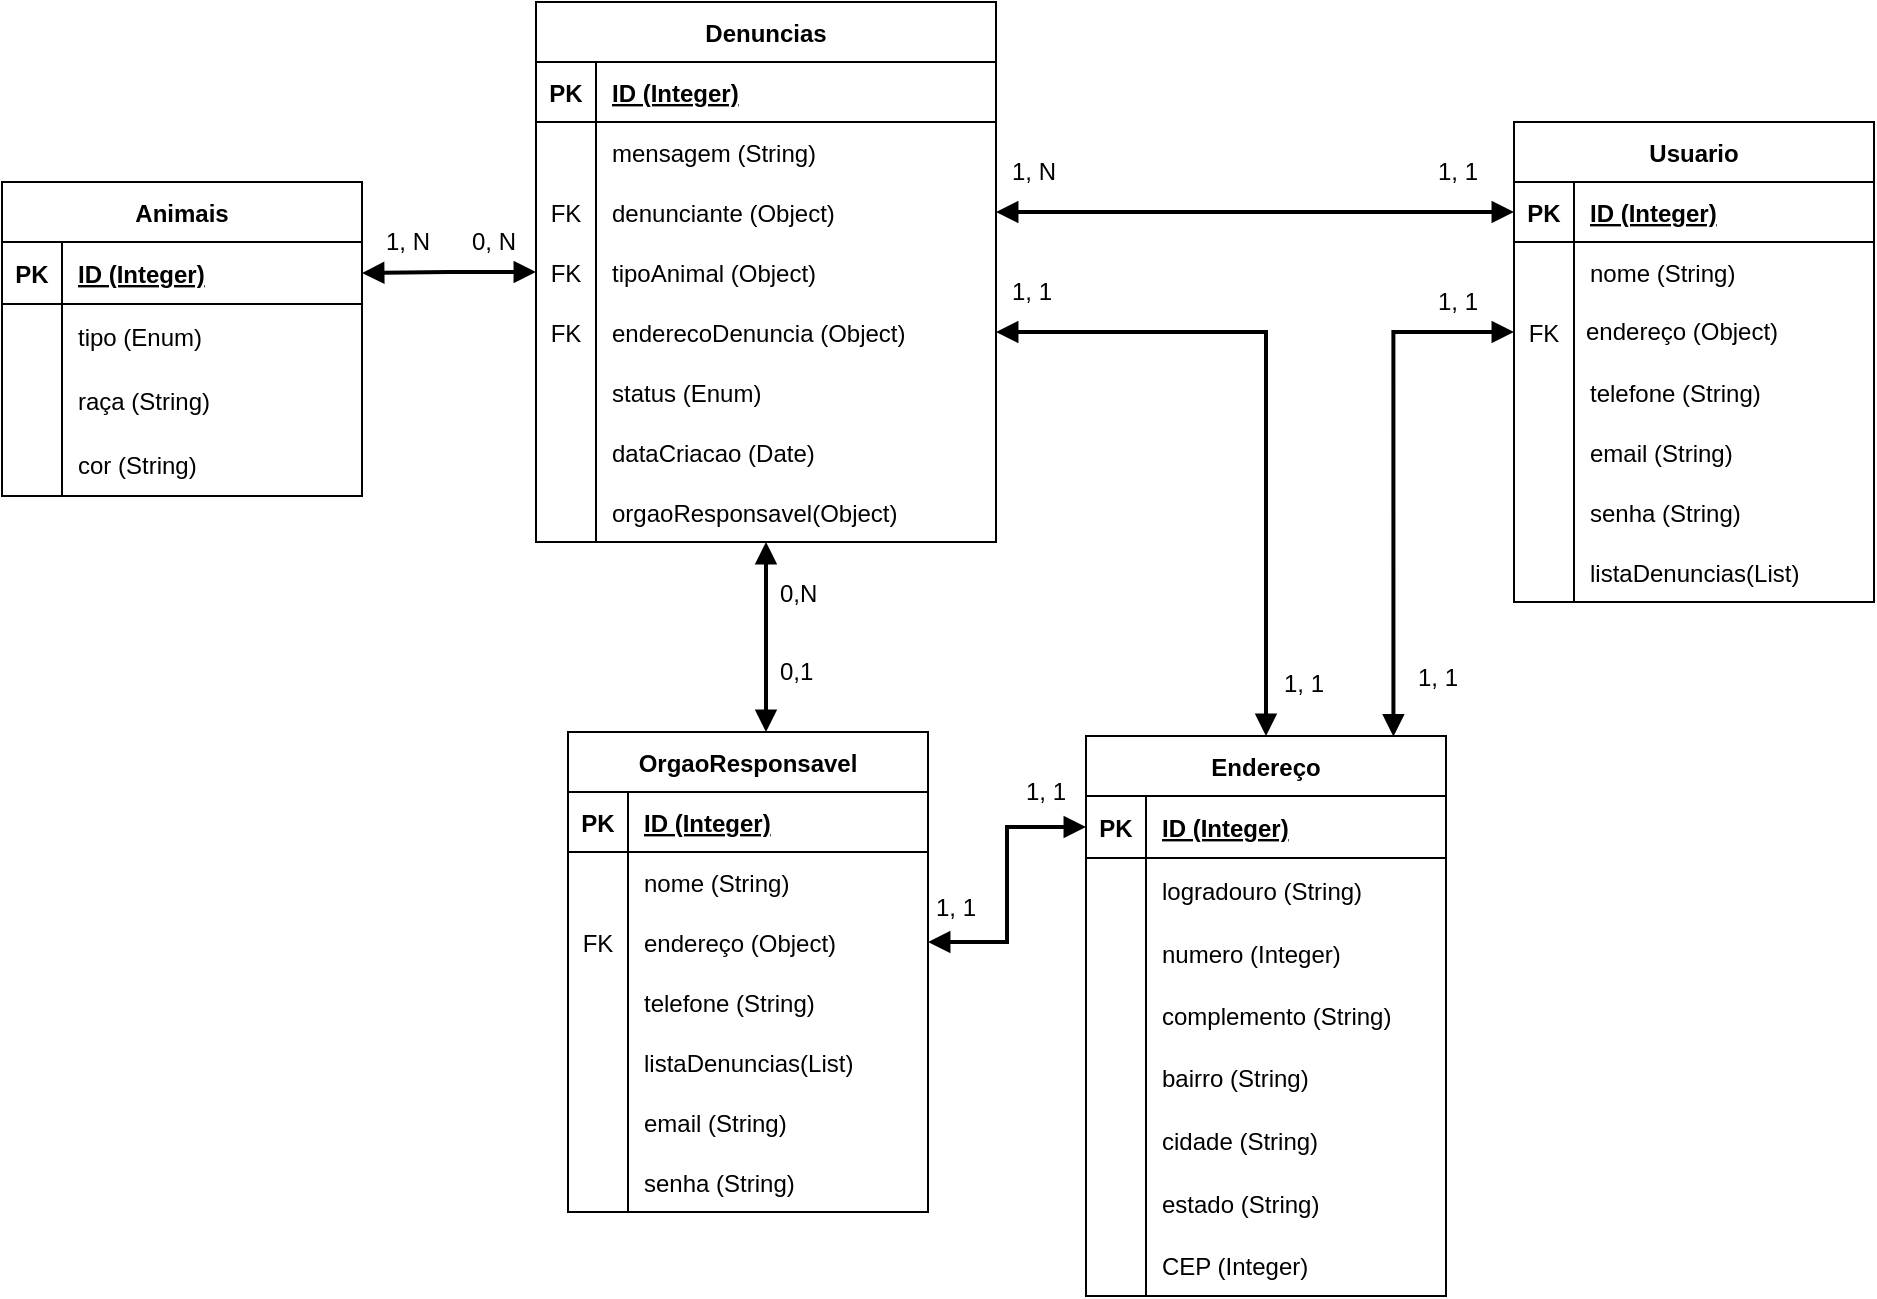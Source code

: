 <mxfile version="16.2.0" type="github">
  <diagram id="TsXn9Hv0aFUgr4kS93P1" name="Page-1">
    <mxGraphModel dx="3031" dy="1134" grid="1" gridSize="10" guides="1" tooltips="1" connect="1" arrows="1" fold="1" page="1" pageScale="1" pageWidth="827" pageHeight="1169" math="0" shadow="0">
      <root>
        <mxCell id="0" />
        <mxCell id="1" parent="0" />
        <mxCell id="n1d80nuVyzLCu9cwNEAN-1" value="Denuncias" style="shape=table;startSize=30;container=1;collapsible=1;childLayout=tableLayout;fixedRows=1;rowLines=0;fontStyle=1;align=center;resizeLast=1;" parent="1" vertex="1">
          <mxGeometry x="151" y="100" width="230" height="270" as="geometry" />
        </mxCell>
        <mxCell id="n1d80nuVyzLCu9cwNEAN-2" value="" style="shape=partialRectangle;collapsible=0;dropTarget=0;pointerEvents=0;fillColor=none;top=0;left=0;bottom=1;right=0;points=[[0,0.5],[1,0.5]];portConstraint=eastwest;" parent="n1d80nuVyzLCu9cwNEAN-1" vertex="1">
          <mxGeometry y="30" width="230" height="30" as="geometry" />
        </mxCell>
        <mxCell id="n1d80nuVyzLCu9cwNEAN-3" value="PK" style="shape=partialRectangle;connectable=0;fillColor=none;top=0;left=0;bottom=0;right=0;fontStyle=1;overflow=hidden;" parent="n1d80nuVyzLCu9cwNEAN-2" vertex="1">
          <mxGeometry width="30" height="30" as="geometry">
            <mxRectangle width="30" height="30" as="alternateBounds" />
          </mxGeometry>
        </mxCell>
        <mxCell id="n1d80nuVyzLCu9cwNEAN-4" value="ID (Integer)" style="shape=partialRectangle;connectable=0;fillColor=none;top=0;left=0;bottom=0;right=0;align=left;spacingLeft=6;fontStyle=5;overflow=hidden;" parent="n1d80nuVyzLCu9cwNEAN-2" vertex="1">
          <mxGeometry x="30" width="200" height="30" as="geometry">
            <mxRectangle width="200" height="30" as="alternateBounds" />
          </mxGeometry>
        </mxCell>
        <mxCell id="n1d80nuVyzLCu9cwNEAN-5" value="" style="shape=partialRectangle;collapsible=0;dropTarget=0;pointerEvents=0;fillColor=none;top=0;left=0;bottom=0;right=0;points=[[0,0.5],[1,0.5]];portConstraint=eastwest;" parent="n1d80nuVyzLCu9cwNEAN-1" vertex="1">
          <mxGeometry y="60" width="230" height="30" as="geometry" />
        </mxCell>
        <mxCell id="n1d80nuVyzLCu9cwNEAN-6" value="" style="shape=partialRectangle;connectable=0;fillColor=none;top=0;left=0;bottom=0;right=0;editable=1;overflow=hidden;" parent="n1d80nuVyzLCu9cwNEAN-5" vertex="1">
          <mxGeometry width="30" height="30" as="geometry">
            <mxRectangle width="30" height="30" as="alternateBounds" />
          </mxGeometry>
        </mxCell>
        <mxCell id="n1d80nuVyzLCu9cwNEAN-7" value="mensagem (String)" style="shape=partialRectangle;connectable=0;fillColor=none;top=0;left=0;bottom=0;right=0;align=left;spacingLeft=6;overflow=hidden;" parent="n1d80nuVyzLCu9cwNEAN-5" vertex="1">
          <mxGeometry x="30" width="200" height="30" as="geometry">
            <mxRectangle width="200" height="30" as="alternateBounds" />
          </mxGeometry>
        </mxCell>
        <mxCell id="n1d80nuVyzLCu9cwNEAN-8" value="" style="shape=partialRectangle;collapsible=0;dropTarget=0;pointerEvents=0;fillColor=none;top=0;left=0;bottom=0;right=0;points=[[0,0.5],[1,0.5]];portConstraint=eastwest;" parent="n1d80nuVyzLCu9cwNEAN-1" vertex="1">
          <mxGeometry y="90" width="230" height="30" as="geometry" />
        </mxCell>
        <mxCell id="n1d80nuVyzLCu9cwNEAN-9" value="FK" style="shape=partialRectangle;connectable=0;fillColor=none;top=0;left=0;bottom=0;right=0;editable=1;overflow=hidden;" parent="n1d80nuVyzLCu9cwNEAN-8" vertex="1">
          <mxGeometry width="30" height="30" as="geometry">
            <mxRectangle width="30" height="30" as="alternateBounds" />
          </mxGeometry>
        </mxCell>
        <mxCell id="n1d80nuVyzLCu9cwNEAN-10" value="denunciante (Object)" style="shape=partialRectangle;connectable=0;fillColor=none;top=0;left=0;bottom=0;right=0;align=left;spacingLeft=6;overflow=hidden;" parent="n1d80nuVyzLCu9cwNEAN-8" vertex="1">
          <mxGeometry x="30" width="200" height="30" as="geometry">
            <mxRectangle width="200" height="30" as="alternateBounds" />
          </mxGeometry>
        </mxCell>
        <mxCell id="n1d80nuVyzLCu9cwNEAN-11" value="" style="shape=partialRectangle;collapsible=0;dropTarget=0;pointerEvents=0;fillColor=none;top=0;left=0;bottom=0;right=0;points=[[0,0.5],[1,0.5]];portConstraint=eastwest;" parent="n1d80nuVyzLCu9cwNEAN-1" vertex="1">
          <mxGeometry y="120" width="230" height="30" as="geometry" />
        </mxCell>
        <mxCell id="n1d80nuVyzLCu9cwNEAN-12" value="FK" style="shape=partialRectangle;connectable=0;fillColor=none;top=0;left=0;bottom=0;right=0;editable=1;overflow=hidden;" parent="n1d80nuVyzLCu9cwNEAN-11" vertex="1">
          <mxGeometry width="30" height="30" as="geometry">
            <mxRectangle width="30" height="30" as="alternateBounds" />
          </mxGeometry>
        </mxCell>
        <mxCell id="n1d80nuVyzLCu9cwNEAN-13" value="tipoAnimal (Object)" style="shape=partialRectangle;connectable=0;fillColor=none;top=0;left=0;bottom=0;right=0;align=left;spacingLeft=6;overflow=hidden;" parent="n1d80nuVyzLCu9cwNEAN-11" vertex="1">
          <mxGeometry x="30" width="200" height="30" as="geometry">
            <mxRectangle width="200" height="30" as="alternateBounds" />
          </mxGeometry>
        </mxCell>
        <mxCell id="n1d80nuVyzLCu9cwNEAN-14" style="shape=partialRectangle;collapsible=0;dropTarget=0;pointerEvents=0;fillColor=none;top=0;left=0;bottom=0;right=0;points=[[0,0.5],[1,0.5]];portConstraint=eastwest;" parent="n1d80nuVyzLCu9cwNEAN-1" vertex="1">
          <mxGeometry y="150" width="230" height="30" as="geometry" />
        </mxCell>
        <mxCell id="n1d80nuVyzLCu9cwNEAN-15" value="FK" style="shape=partialRectangle;connectable=0;fillColor=none;top=0;left=0;bottom=0;right=0;editable=1;overflow=hidden;" parent="n1d80nuVyzLCu9cwNEAN-14" vertex="1">
          <mxGeometry width="30" height="30" as="geometry">
            <mxRectangle width="30" height="30" as="alternateBounds" />
          </mxGeometry>
        </mxCell>
        <mxCell id="n1d80nuVyzLCu9cwNEAN-16" value="enderecoDenuncia (Object)" style="shape=partialRectangle;connectable=0;fillColor=none;top=0;left=0;bottom=0;right=0;align=left;spacingLeft=6;overflow=hidden;" parent="n1d80nuVyzLCu9cwNEAN-14" vertex="1">
          <mxGeometry x="30" width="200" height="30" as="geometry">
            <mxRectangle width="200" height="30" as="alternateBounds" />
          </mxGeometry>
        </mxCell>
        <mxCell id="n1d80nuVyzLCu9cwNEAN-17" style="shape=partialRectangle;collapsible=0;dropTarget=0;pointerEvents=0;fillColor=none;top=0;left=0;bottom=0;right=0;points=[[0,0.5],[1,0.5]];portConstraint=eastwest;" parent="n1d80nuVyzLCu9cwNEAN-1" vertex="1">
          <mxGeometry y="180" width="230" height="30" as="geometry" />
        </mxCell>
        <mxCell id="n1d80nuVyzLCu9cwNEAN-18" value="" style="shape=partialRectangle;connectable=0;fillColor=none;top=0;left=0;bottom=0;right=0;editable=1;overflow=hidden;" parent="n1d80nuVyzLCu9cwNEAN-17" vertex="1">
          <mxGeometry width="30" height="30" as="geometry">
            <mxRectangle width="30" height="30" as="alternateBounds" />
          </mxGeometry>
        </mxCell>
        <mxCell id="n1d80nuVyzLCu9cwNEAN-19" value="status (Enum)" style="shape=partialRectangle;connectable=0;fillColor=none;top=0;left=0;bottom=0;right=0;align=left;spacingLeft=6;overflow=hidden;" parent="n1d80nuVyzLCu9cwNEAN-17" vertex="1">
          <mxGeometry x="30" width="200" height="30" as="geometry">
            <mxRectangle width="200" height="30" as="alternateBounds" />
          </mxGeometry>
        </mxCell>
        <mxCell id="n1d80nuVyzLCu9cwNEAN-20" style="shape=partialRectangle;collapsible=0;dropTarget=0;pointerEvents=0;fillColor=none;top=0;left=0;bottom=0;right=0;points=[[0,0.5],[1,0.5]];portConstraint=eastwest;" parent="n1d80nuVyzLCu9cwNEAN-1" vertex="1">
          <mxGeometry y="210" width="230" height="30" as="geometry" />
        </mxCell>
        <mxCell id="n1d80nuVyzLCu9cwNEAN-21" style="shape=partialRectangle;connectable=0;fillColor=none;top=0;left=0;bottom=0;right=0;editable=1;overflow=hidden;" parent="n1d80nuVyzLCu9cwNEAN-20" vertex="1">
          <mxGeometry width="30" height="30" as="geometry">
            <mxRectangle width="30" height="30" as="alternateBounds" />
          </mxGeometry>
        </mxCell>
        <mxCell id="n1d80nuVyzLCu9cwNEAN-22" value="dataCriacao (Date)" style="shape=partialRectangle;connectable=0;fillColor=none;top=0;left=0;bottom=0;right=0;align=left;spacingLeft=6;overflow=hidden;" parent="n1d80nuVyzLCu9cwNEAN-20" vertex="1">
          <mxGeometry x="30" width="200" height="30" as="geometry">
            <mxRectangle width="200" height="30" as="alternateBounds" />
          </mxGeometry>
        </mxCell>
        <mxCell id="sO3r0CUSLP3ZvvzQOmOB-7" style="shape=partialRectangle;collapsible=0;dropTarget=0;pointerEvents=0;fillColor=none;top=0;left=0;bottom=0;right=0;points=[[0,0.5],[1,0.5]];portConstraint=eastwest;" vertex="1" parent="n1d80nuVyzLCu9cwNEAN-1">
          <mxGeometry y="240" width="230" height="30" as="geometry" />
        </mxCell>
        <mxCell id="sO3r0CUSLP3ZvvzQOmOB-8" style="shape=partialRectangle;connectable=0;fillColor=none;top=0;left=0;bottom=0;right=0;editable=1;overflow=hidden;" vertex="1" parent="sO3r0CUSLP3ZvvzQOmOB-7">
          <mxGeometry width="30" height="30" as="geometry">
            <mxRectangle width="30" height="30" as="alternateBounds" />
          </mxGeometry>
        </mxCell>
        <mxCell id="sO3r0CUSLP3ZvvzQOmOB-9" value="orgaoResponsavel(Object)" style="shape=partialRectangle;connectable=0;fillColor=none;top=0;left=0;bottom=0;right=0;align=left;spacingLeft=6;overflow=hidden;" vertex="1" parent="sO3r0CUSLP3ZvvzQOmOB-7">
          <mxGeometry x="30" width="200" height="30" as="geometry">
            <mxRectangle width="200" height="30" as="alternateBounds" />
          </mxGeometry>
        </mxCell>
        <mxCell id="n1d80nuVyzLCu9cwNEAN-23" value="Usuario" style="shape=table;startSize=30;container=1;collapsible=1;childLayout=tableLayout;fixedRows=1;rowLines=0;fontStyle=1;align=center;resizeLast=1;fillColor=none;right=1;resizeLastRow=1;" parent="1" vertex="1">
          <mxGeometry x="640" y="160" width="180" height="240" as="geometry" />
        </mxCell>
        <mxCell id="n1d80nuVyzLCu9cwNEAN-24" value="" style="shape=partialRectangle;collapsible=0;dropTarget=0;pointerEvents=0;fillColor=none;top=0;left=0;bottom=1;right=0;points=[[0,0.5],[1,0.5]];portConstraint=eastwest;" parent="n1d80nuVyzLCu9cwNEAN-23" vertex="1">
          <mxGeometry y="30" width="180" height="30" as="geometry" />
        </mxCell>
        <mxCell id="n1d80nuVyzLCu9cwNEAN-25" value="PK" style="shape=partialRectangle;connectable=0;fillColor=none;top=0;left=0;bottom=0;right=0;fontStyle=1;overflow=hidden;" parent="n1d80nuVyzLCu9cwNEAN-24" vertex="1">
          <mxGeometry width="30" height="30" as="geometry">
            <mxRectangle width="30" height="30" as="alternateBounds" />
          </mxGeometry>
        </mxCell>
        <mxCell id="n1d80nuVyzLCu9cwNEAN-26" value="ID (Integer)" style="shape=partialRectangle;connectable=0;fillColor=none;top=0;left=0;bottom=0;right=0;align=left;spacingLeft=6;fontStyle=5;overflow=hidden;" parent="n1d80nuVyzLCu9cwNEAN-24" vertex="1">
          <mxGeometry x="30" width="150" height="30" as="geometry">
            <mxRectangle width="150" height="30" as="alternateBounds" />
          </mxGeometry>
        </mxCell>
        <mxCell id="n1d80nuVyzLCu9cwNEAN-27" value="" style="shape=partialRectangle;collapsible=0;dropTarget=0;pointerEvents=0;fillColor=none;top=0;left=0;bottom=0;right=0;points=[[0,0.5],[1,0.5]];portConstraint=eastwest;" parent="n1d80nuVyzLCu9cwNEAN-23" vertex="1">
          <mxGeometry y="60" width="180" height="30" as="geometry" />
        </mxCell>
        <mxCell id="n1d80nuVyzLCu9cwNEAN-28" value="" style="shape=partialRectangle;connectable=0;fillColor=none;top=0;left=0;bottom=0;right=0;editable=1;overflow=hidden;" parent="n1d80nuVyzLCu9cwNEAN-27" vertex="1">
          <mxGeometry width="30" height="30" as="geometry">
            <mxRectangle width="30" height="30" as="alternateBounds" />
          </mxGeometry>
        </mxCell>
        <mxCell id="n1d80nuVyzLCu9cwNEAN-29" value="nome (String)" style="shape=partialRectangle;connectable=0;fillColor=none;top=0;left=0;bottom=0;right=0;align=left;spacingLeft=6;overflow=hidden;" parent="n1d80nuVyzLCu9cwNEAN-27" vertex="1">
          <mxGeometry x="30" width="150" height="30" as="geometry">
            <mxRectangle width="150" height="30" as="alternateBounds" />
          </mxGeometry>
        </mxCell>
        <mxCell id="n1d80nuVyzLCu9cwNEAN-30" value="" style="shape=partialRectangle;collapsible=0;dropTarget=0;pointerEvents=0;fillColor=none;top=0;left=0;bottom=0;right=0;points=[[0,0.5],[1,0.5]];portConstraint=eastwest;" parent="n1d80nuVyzLCu9cwNEAN-23" vertex="1">
          <mxGeometry y="90" width="180" height="30" as="geometry" />
        </mxCell>
        <mxCell id="n1d80nuVyzLCu9cwNEAN-31" value="FK" style="shape=partialRectangle;connectable=0;fillColor=none;top=0;left=0;bottom=0;right=0;editable=1;overflow=hidden;" parent="n1d80nuVyzLCu9cwNEAN-30" vertex="1">
          <mxGeometry width="30" height="30" as="geometry">
            <mxRectangle width="30" height="30" as="alternateBounds" />
          </mxGeometry>
        </mxCell>
        <mxCell id="n1d80nuVyzLCu9cwNEAN-32" value="endereço (Object)" style="shape=partialRectangle;connectable=0;fillColor=none;top=0;left=0;bottom=0;right=0;align=left;spacingLeft=6;overflow=hidden;autosize=0;resizeWidth=1;resizeHeight=1;spacing=0;whiteSpace=wrap;sketch=0;shadow=0;" parent="n1d80nuVyzLCu9cwNEAN-30" vertex="1">
          <mxGeometry x="30" width="150" height="30" as="geometry">
            <mxRectangle width="150" height="30" as="alternateBounds" />
          </mxGeometry>
        </mxCell>
        <mxCell id="n1d80nuVyzLCu9cwNEAN-33" value="" style="shape=partialRectangle;collapsible=0;dropTarget=0;pointerEvents=0;fillColor=none;top=0;left=0;bottom=0;right=0;points=[[0,0.5],[1,0.5]];portConstraint=eastwest;" parent="n1d80nuVyzLCu9cwNEAN-23" vertex="1">
          <mxGeometry y="120" width="180" height="30" as="geometry" />
        </mxCell>
        <mxCell id="n1d80nuVyzLCu9cwNEAN-34" value="" style="shape=partialRectangle;connectable=0;fillColor=none;top=0;left=0;bottom=0;right=0;editable=1;overflow=hidden;" parent="n1d80nuVyzLCu9cwNEAN-33" vertex="1">
          <mxGeometry width="30" height="30" as="geometry">
            <mxRectangle width="30" height="30" as="alternateBounds" />
          </mxGeometry>
        </mxCell>
        <mxCell id="n1d80nuVyzLCu9cwNEAN-35" value="telefone (String)" style="shape=partialRectangle;connectable=0;fillColor=none;top=0;left=0;bottom=0;right=0;align=left;spacingLeft=6;overflow=hidden;" parent="n1d80nuVyzLCu9cwNEAN-33" vertex="1">
          <mxGeometry x="30" width="150" height="30" as="geometry">
            <mxRectangle width="150" height="30" as="alternateBounds" />
          </mxGeometry>
        </mxCell>
        <mxCell id="n1d80nuVyzLCu9cwNEAN-36" style="shape=partialRectangle;collapsible=0;dropTarget=0;pointerEvents=0;fillColor=none;top=0;left=0;bottom=0;right=0;points=[[0,0.5],[1,0.5]];portConstraint=eastwest;" parent="n1d80nuVyzLCu9cwNEAN-23" vertex="1">
          <mxGeometry y="150" width="180" height="30" as="geometry" />
        </mxCell>
        <mxCell id="n1d80nuVyzLCu9cwNEAN-37" style="shape=partialRectangle;connectable=0;fillColor=none;top=0;left=0;bottom=0;right=0;editable=1;overflow=hidden;" parent="n1d80nuVyzLCu9cwNEAN-36" vertex="1">
          <mxGeometry width="30" height="30" as="geometry">
            <mxRectangle width="30" height="30" as="alternateBounds" />
          </mxGeometry>
        </mxCell>
        <mxCell id="n1d80nuVyzLCu9cwNEAN-38" value="email (String)" style="shape=partialRectangle;connectable=0;fillColor=none;top=0;left=0;bottom=0;right=0;align=left;spacingLeft=6;overflow=hidden;" parent="n1d80nuVyzLCu9cwNEAN-36" vertex="1">
          <mxGeometry x="30" width="150" height="30" as="geometry">
            <mxRectangle width="150" height="30" as="alternateBounds" />
          </mxGeometry>
        </mxCell>
        <mxCell id="n1d80nuVyzLCu9cwNEAN-39" style="shape=partialRectangle;collapsible=0;dropTarget=0;pointerEvents=0;fillColor=none;top=0;left=0;bottom=0;right=0;points=[[0,0.5],[1,0.5]];portConstraint=eastwest;" parent="n1d80nuVyzLCu9cwNEAN-23" vertex="1">
          <mxGeometry y="180" width="180" height="30" as="geometry" />
        </mxCell>
        <mxCell id="n1d80nuVyzLCu9cwNEAN-40" style="shape=partialRectangle;connectable=0;fillColor=none;top=0;left=0;bottom=0;right=0;editable=1;overflow=hidden;" parent="n1d80nuVyzLCu9cwNEAN-39" vertex="1">
          <mxGeometry width="30" height="30" as="geometry">
            <mxRectangle width="30" height="30" as="alternateBounds" />
          </mxGeometry>
        </mxCell>
        <mxCell id="n1d80nuVyzLCu9cwNEAN-41" value="senha (String)" style="shape=partialRectangle;connectable=0;fillColor=none;top=0;left=0;bottom=0;right=0;align=left;spacingLeft=6;overflow=hidden;" parent="n1d80nuVyzLCu9cwNEAN-39" vertex="1">
          <mxGeometry x="30" width="150" height="30" as="geometry">
            <mxRectangle width="150" height="30" as="alternateBounds" />
          </mxGeometry>
        </mxCell>
        <mxCell id="n1d80nuVyzLCu9cwNEAN-42" style="shape=partialRectangle;collapsible=0;dropTarget=0;pointerEvents=0;fillColor=none;top=0;left=0;bottom=0;right=0;points=[[0,0.5],[1,0.5]];portConstraint=eastwest;" parent="n1d80nuVyzLCu9cwNEAN-23" vertex="1">
          <mxGeometry y="210" width="180" height="30" as="geometry" />
        </mxCell>
        <mxCell id="n1d80nuVyzLCu9cwNEAN-43" style="shape=partialRectangle;connectable=0;fillColor=none;top=0;left=0;bottom=0;right=0;editable=1;overflow=hidden;" parent="n1d80nuVyzLCu9cwNEAN-42" vertex="1">
          <mxGeometry width="30" height="30" as="geometry">
            <mxRectangle width="30" height="30" as="alternateBounds" />
          </mxGeometry>
        </mxCell>
        <mxCell id="n1d80nuVyzLCu9cwNEAN-44" value="listaDenuncias(List)" style="shape=partialRectangle;connectable=0;fillColor=none;top=0;left=0;bottom=0;right=0;align=left;spacingLeft=6;overflow=hidden;" parent="n1d80nuVyzLCu9cwNEAN-42" vertex="1">
          <mxGeometry x="30" width="150" height="30" as="geometry">
            <mxRectangle width="150" height="30" as="alternateBounds" />
          </mxGeometry>
        </mxCell>
        <mxCell id="n1d80nuVyzLCu9cwNEAN-45" style="edgeStyle=orthogonalEdgeStyle;rounded=0;orthogonalLoop=1;jettySize=auto;html=1;entryX=0;entryY=0.5;entryDx=0;entryDy=0;startArrow=block;startFill=1;endArrow=block;endFill=1;strokeWidth=2;" parent="1" source="n1d80nuVyzLCu9cwNEAN-8" target="n1d80nuVyzLCu9cwNEAN-24" edge="1">
          <mxGeometry relative="1" as="geometry" />
        </mxCell>
        <mxCell id="n1d80nuVyzLCu9cwNEAN-46" style="edgeStyle=orthogonalEdgeStyle;rounded=0;orthogonalLoop=1;jettySize=auto;html=1;entryX=0.5;entryY=1;entryDx=0;entryDy=0;endArrow=block;endFill=1;startArrow=block;startFill=1;targetPerimeterSpacing=0;sourcePerimeterSpacing=0;jumpSize=6;noEdgeStyle=1;orthogonal=1;strokeWidth=2;" parent="1" source="n1d80nuVyzLCu9cwNEAN-47" target="n1d80nuVyzLCu9cwNEAN-1" edge="1">
          <mxGeometry relative="1" as="geometry" />
        </mxCell>
        <mxCell id="n1d80nuVyzLCu9cwNEAN-47" value="OrgaoResponsavel" style="shape=table;startSize=30;container=1;collapsible=1;childLayout=tableLayout;fixedRows=1;rowLines=0;fontStyle=1;align=center;resizeLast=1;" parent="1" vertex="1">
          <mxGeometry x="167" y="465" width="180" height="240" as="geometry" />
        </mxCell>
        <mxCell id="n1d80nuVyzLCu9cwNEAN-48" value="" style="shape=partialRectangle;collapsible=0;dropTarget=0;pointerEvents=0;fillColor=none;top=0;left=0;bottom=1;right=0;points=[[0,0.5],[1,0.5]];portConstraint=eastwest;" parent="n1d80nuVyzLCu9cwNEAN-47" vertex="1">
          <mxGeometry y="30" width="180" height="30" as="geometry" />
        </mxCell>
        <mxCell id="n1d80nuVyzLCu9cwNEAN-49" value="PK" style="shape=partialRectangle;connectable=0;fillColor=none;top=0;left=0;bottom=0;right=0;fontStyle=1;overflow=hidden;" parent="n1d80nuVyzLCu9cwNEAN-48" vertex="1">
          <mxGeometry width="30" height="30" as="geometry">
            <mxRectangle width="30" height="30" as="alternateBounds" />
          </mxGeometry>
        </mxCell>
        <mxCell id="n1d80nuVyzLCu9cwNEAN-50" value="ID (Integer)" style="shape=partialRectangle;connectable=0;fillColor=none;top=0;left=0;bottom=0;right=0;align=left;spacingLeft=6;fontStyle=5;overflow=hidden;" parent="n1d80nuVyzLCu9cwNEAN-48" vertex="1">
          <mxGeometry x="30" width="150" height="30" as="geometry">
            <mxRectangle width="150" height="30" as="alternateBounds" />
          </mxGeometry>
        </mxCell>
        <mxCell id="n1d80nuVyzLCu9cwNEAN-51" value="" style="shape=partialRectangle;collapsible=0;dropTarget=0;pointerEvents=0;fillColor=none;top=0;left=0;bottom=0;right=0;points=[[0,0.5],[1,0.5]];portConstraint=eastwest;" parent="n1d80nuVyzLCu9cwNEAN-47" vertex="1">
          <mxGeometry y="60" width="180" height="30" as="geometry" />
        </mxCell>
        <mxCell id="n1d80nuVyzLCu9cwNEAN-52" value="" style="shape=partialRectangle;connectable=0;fillColor=none;top=0;left=0;bottom=0;right=0;editable=1;overflow=hidden;" parent="n1d80nuVyzLCu9cwNEAN-51" vertex="1">
          <mxGeometry width="30" height="30" as="geometry">
            <mxRectangle width="30" height="30" as="alternateBounds" />
          </mxGeometry>
        </mxCell>
        <mxCell id="n1d80nuVyzLCu9cwNEAN-53" value="nome (String)" style="shape=partialRectangle;connectable=0;fillColor=none;top=0;left=0;bottom=0;right=0;align=left;spacingLeft=6;overflow=hidden;" parent="n1d80nuVyzLCu9cwNEAN-51" vertex="1">
          <mxGeometry x="30" width="150" height="30" as="geometry">
            <mxRectangle width="150" height="30" as="alternateBounds" />
          </mxGeometry>
        </mxCell>
        <mxCell id="n1d80nuVyzLCu9cwNEAN-54" value="" style="shape=partialRectangle;collapsible=0;dropTarget=0;pointerEvents=0;fillColor=none;top=0;left=0;bottom=0;right=0;points=[[0,0.5],[1,0.5]];portConstraint=eastwest;" parent="n1d80nuVyzLCu9cwNEAN-47" vertex="1">
          <mxGeometry y="90" width="180" height="30" as="geometry" />
        </mxCell>
        <mxCell id="n1d80nuVyzLCu9cwNEAN-55" value="FK" style="shape=partialRectangle;connectable=0;fillColor=none;top=0;left=0;bottom=0;right=0;editable=1;overflow=hidden;" parent="n1d80nuVyzLCu9cwNEAN-54" vertex="1">
          <mxGeometry width="30" height="30" as="geometry">
            <mxRectangle width="30" height="30" as="alternateBounds" />
          </mxGeometry>
        </mxCell>
        <mxCell id="n1d80nuVyzLCu9cwNEAN-56" value="endereço (Object)" style="shape=partialRectangle;connectable=0;fillColor=none;top=0;left=0;bottom=0;right=0;align=left;spacingLeft=6;overflow=hidden;" parent="n1d80nuVyzLCu9cwNEAN-54" vertex="1">
          <mxGeometry x="30" width="150" height="30" as="geometry">
            <mxRectangle width="150" height="30" as="alternateBounds" />
          </mxGeometry>
        </mxCell>
        <mxCell id="n1d80nuVyzLCu9cwNEAN-57" value="" style="shape=partialRectangle;collapsible=0;dropTarget=0;pointerEvents=0;fillColor=none;top=0;left=0;bottom=0;right=0;points=[[0,0.5],[1,0.5]];portConstraint=eastwest;" parent="n1d80nuVyzLCu9cwNEAN-47" vertex="1">
          <mxGeometry y="120" width="180" height="30" as="geometry" />
        </mxCell>
        <mxCell id="n1d80nuVyzLCu9cwNEAN-58" value="" style="shape=partialRectangle;connectable=0;fillColor=none;top=0;left=0;bottom=0;right=0;editable=1;overflow=hidden;" parent="n1d80nuVyzLCu9cwNEAN-57" vertex="1">
          <mxGeometry width="30" height="30" as="geometry">
            <mxRectangle width="30" height="30" as="alternateBounds" />
          </mxGeometry>
        </mxCell>
        <mxCell id="n1d80nuVyzLCu9cwNEAN-59" value="telefone (String)" style="shape=partialRectangle;connectable=0;fillColor=none;top=0;left=0;bottom=0;right=0;align=left;spacingLeft=6;overflow=hidden;" parent="n1d80nuVyzLCu9cwNEAN-57" vertex="1">
          <mxGeometry x="30" width="150" height="30" as="geometry">
            <mxRectangle width="150" height="30" as="alternateBounds" />
          </mxGeometry>
        </mxCell>
        <mxCell id="n1d80nuVyzLCu9cwNEAN-60" style="shape=partialRectangle;collapsible=0;dropTarget=0;pointerEvents=0;fillColor=none;top=0;left=0;bottom=0;right=0;points=[[0,0.5],[1,0.5]];portConstraint=eastwest;" parent="n1d80nuVyzLCu9cwNEAN-47" vertex="1">
          <mxGeometry y="150" width="180" height="30" as="geometry" />
        </mxCell>
        <mxCell id="n1d80nuVyzLCu9cwNEAN-61" style="shape=partialRectangle;connectable=0;fillColor=none;top=0;left=0;bottom=0;right=0;editable=1;overflow=hidden;" parent="n1d80nuVyzLCu9cwNEAN-60" vertex="1">
          <mxGeometry width="30" height="30" as="geometry">
            <mxRectangle width="30" height="30" as="alternateBounds" />
          </mxGeometry>
        </mxCell>
        <mxCell id="n1d80nuVyzLCu9cwNEAN-62" value="listaDenuncias(List)" style="shape=partialRectangle;connectable=0;fillColor=none;top=0;left=0;bottom=0;right=0;align=left;spacingLeft=6;overflow=hidden;" parent="n1d80nuVyzLCu9cwNEAN-60" vertex="1">
          <mxGeometry x="30" width="150" height="30" as="geometry">
            <mxRectangle width="150" height="30" as="alternateBounds" />
          </mxGeometry>
        </mxCell>
        <mxCell id="n1d80nuVyzLCu9cwNEAN-63" style="shape=partialRectangle;collapsible=0;dropTarget=0;pointerEvents=0;fillColor=none;top=0;left=0;bottom=0;right=0;points=[[0,0.5],[1,0.5]];portConstraint=eastwest;" parent="n1d80nuVyzLCu9cwNEAN-47" vertex="1">
          <mxGeometry y="180" width="180" height="30" as="geometry" />
        </mxCell>
        <mxCell id="n1d80nuVyzLCu9cwNEAN-64" style="shape=partialRectangle;connectable=0;fillColor=none;top=0;left=0;bottom=0;right=0;editable=1;overflow=hidden;" parent="n1d80nuVyzLCu9cwNEAN-63" vertex="1">
          <mxGeometry width="30" height="30" as="geometry">
            <mxRectangle width="30" height="30" as="alternateBounds" />
          </mxGeometry>
        </mxCell>
        <mxCell id="n1d80nuVyzLCu9cwNEAN-65" value="email (String)" style="shape=partialRectangle;connectable=0;fillColor=none;top=0;left=0;bottom=0;right=0;align=left;spacingLeft=6;overflow=hidden;" parent="n1d80nuVyzLCu9cwNEAN-63" vertex="1">
          <mxGeometry x="30" width="150" height="30" as="geometry">
            <mxRectangle width="150" height="30" as="alternateBounds" />
          </mxGeometry>
        </mxCell>
        <mxCell id="n1d80nuVyzLCu9cwNEAN-66" style="shape=partialRectangle;collapsible=0;dropTarget=0;pointerEvents=0;fillColor=none;top=0;left=0;bottom=0;right=0;points=[[0,0.5],[1,0.5]];portConstraint=eastwest;" parent="n1d80nuVyzLCu9cwNEAN-47" vertex="1">
          <mxGeometry y="210" width="180" height="30" as="geometry" />
        </mxCell>
        <mxCell id="n1d80nuVyzLCu9cwNEAN-67" style="shape=partialRectangle;connectable=0;fillColor=none;top=0;left=0;bottom=0;right=0;editable=1;overflow=hidden;" parent="n1d80nuVyzLCu9cwNEAN-66" vertex="1">
          <mxGeometry width="30" height="30" as="geometry">
            <mxRectangle width="30" height="30" as="alternateBounds" />
          </mxGeometry>
        </mxCell>
        <mxCell id="n1d80nuVyzLCu9cwNEAN-68" value="senha (String)" style="shape=partialRectangle;connectable=0;fillColor=none;top=0;left=0;bottom=0;right=0;align=left;spacingLeft=6;overflow=hidden;" parent="n1d80nuVyzLCu9cwNEAN-66" vertex="1">
          <mxGeometry x="30" width="150" height="30" as="geometry">
            <mxRectangle width="150" height="30" as="alternateBounds" />
          </mxGeometry>
        </mxCell>
        <mxCell id="n1d80nuVyzLCu9cwNEAN-69" value="0,N" style="text;html=1;strokeColor=none;fillColor=none;align=left;verticalAlign=middle;whiteSpace=wrap;rounded=0;sketch=0;" parent="1" vertex="1">
          <mxGeometry x="271" y="381" width="26" height="30" as="geometry" />
        </mxCell>
        <mxCell id="n1d80nuVyzLCu9cwNEAN-70" value="0,1" style="text;html=1;strokeColor=none;fillColor=none;align=left;verticalAlign=middle;whiteSpace=wrap;rounded=0;sketch=0;" parent="1" vertex="1">
          <mxGeometry x="271" y="420" width="26" height="30" as="geometry" />
        </mxCell>
        <mxCell id="n1d80nuVyzLCu9cwNEAN-71" value="1, N" style="text;html=1;strokeColor=none;fillColor=none;align=left;verticalAlign=middle;whiteSpace=wrap;rounded=0;sketch=0;" parent="1" vertex="1">
          <mxGeometry x="387" y="170" width="30" height="30" as="geometry" />
        </mxCell>
        <mxCell id="n1d80nuVyzLCu9cwNEAN-72" value="1, 1" style="text;html=1;strokeColor=none;fillColor=none;align=left;verticalAlign=middle;whiteSpace=wrap;rounded=0;sketch=0;" parent="1" vertex="1">
          <mxGeometry x="600" y="170" width="30" height="30" as="geometry" />
        </mxCell>
        <mxCell id="n1d80nuVyzLCu9cwNEAN-73" value="Endereço" style="shape=table;startSize=30;container=1;collapsible=1;childLayout=tableLayout;fixedRows=1;rowLines=0;fontStyle=1;align=center;resizeLast=1;" parent="1" vertex="1">
          <mxGeometry x="426" y="467" width="180" height="280" as="geometry" />
        </mxCell>
        <mxCell id="n1d80nuVyzLCu9cwNEAN-74" value="" style="shape=partialRectangle;collapsible=0;dropTarget=0;pointerEvents=0;fillColor=none;top=0;left=0;bottom=1;right=0;points=[[0,0.5],[1,0.5]];portConstraint=eastwest;" parent="n1d80nuVyzLCu9cwNEAN-73" vertex="1">
          <mxGeometry y="30" width="180" height="31" as="geometry" />
        </mxCell>
        <mxCell id="n1d80nuVyzLCu9cwNEAN-75" value="PK" style="shape=partialRectangle;connectable=0;fillColor=none;top=0;left=0;bottom=0;right=0;fontStyle=1;overflow=hidden;" parent="n1d80nuVyzLCu9cwNEAN-74" vertex="1">
          <mxGeometry width="30" height="31" as="geometry">
            <mxRectangle width="30" height="31" as="alternateBounds" />
          </mxGeometry>
        </mxCell>
        <mxCell id="n1d80nuVyzLCu9cwNEAN-76" value="ID (Integer)" style="shape=partialRectangle;connectable=0;fillColor=none;top=0;left=0;bottom=0;right=0;align=left;spacingLeft=6;fontStyle=5;overflow=hidden;" parent="n1d80nuVyzLCu9cwNEAN-74" vertex="1">
          <mxGeometry x="30" width="150" height="31" as="geometry">
            <mxRectangle width="150" height="31" as="alternateBounds" />
          </mxGeometry>
        </mxCell>
        <mxCell id="n1d80nuVyzLCu9cwNEAN-77" value="" style="shape=partialRectangle;collapsible=0;dropTarget=0;pointerEvents=0;fillColor=none;top=0;left=0;bottom=0;right=0;points=[[0,0.5],[1,0.5]];portConstraint=eastwest;" parent="n1d80nuVyzLCu9cwNEAN-73" vertex="1">
          <mxGeometry y="61" width="180" height="32" as="geometry" />
        </mxCell>
        <mxCell id="n1d80nuVyzLCu9cwNEAN-78" value="" style="shape=partialRectangle;connectable=0;fillColor=none;top=0;left=0;bottom=0;right=0;editable=1;overflow=hidden;" parent="n1d80nuVyzLCu9cwNEAN-77" vertex="1">
          <mxGeometry width="30" height="32" as="geometry">
            <mxRectangle width="30" height="32" as="alternateBounds" />
          </mxGeometry>
        </mxCell>
        <mxCell id="n1d80nuVyzLCu9cwNEAN-79" value="logradouro (String)" style="shape=partialRectangle;connectable=0;fillColor=none;top=0;left=0;bottom=0;right=0;align=left;spacingLeft=6;overflow=hidden;" parent="n1d80nuVyzLCu9cwNEAN-77" vertex="1">
          <mxGeometry x="30" width="150" height="32" as="geometry">
            <mxRectangle width="150" height="32" as="alternateBounds" />
          </mxGeometry>
        </mxCell>
        <mxCell id="n1d80nuVyzLCu9cwNEAN-80" value="" style="shape=partialRectangle;collapsible=0;dropTarget=0;pointerEvents=0;fillColor=none;top=0;left=0;bottom=0;right=0;points=[[0,0.5],[1,0.5]];portConstraint=eastwest;" parent="n1d80nuVyzLCu9cwNEAN-73" vertex="1">
          <mxGeometry y="93" width="180" height="31" as="geometry" />
        </mxCell>
        <mxCell id="n1d80nuVyzLCu9cwNEAN-81" value="" style="shape=partialRectangle;connectable=0;fillColor=none;top=0;left=0;bottom=0;right=0;editable=1;overflow=hidden;" parent="n1d80nuVyzLCu9cwNEAN-80" vertex="1">
          <mxGeometry width="30" height="31" as="geometry">
            <mxRectangle width="30" height="31" as="alternateBounds" />
          </mxGeometry>
        </mxCell>
        <mxCell id="n1d80nuVyzLCu9cwNEAN-82" value="numero (Integer)" style="shape=partialRectangle;connectable=0;fillColor=none;top=0;left=0;bottom=0;right=0;align=left;spacingLeft=6;overflow=hidden;" parent="n1d80nuVyzLCu9cwNEAN-80" vertex="1">
          <mxGeometry x="30" width="150" height="31" as="geometry">
            <mxRectangle width="150" height="31" as="alternateBounds" />
          </mxGeometry>
        </mxCell>
        <mxCell id="n1d80nuVyzLCu9cwNEAN-83" value="" style="shape=partialRectangle;collapsible=0;dropTarget=0;pointerEvents=0;fillColor=none;top=0;left=0;bottom=0;right=0;points=[[0,0.5],[1,0.5]];portConstraint=eastwest;" parent="n1d80nuVyzLCu9cwNEAN-73" vertex="1">
          <mxGeometry y="124" width="180" height="31" as="geometry" />
        </mxCell>
        <mxCell id="n1d80nuVyzLCu9cwNEAN-84" value="" style="shape=partialRectangle;connectable=0;fillColor=none;top=0;left=0;bottom=0;right=0;editable=1;overflow=hidden;" parent="n1d80nuVyzLCu9cwNEAN-83" vertex="1">
          <mxGeometry width="30" height="31" as="geometry">
            <mxRectangle width="30" height="31" as="alternateBounds" />
          </mxGeometry>
        </mxCell>
        <mxCell id="n1d80nuVyzLCu9cwNEAN-85" value="complemento (String)" style="shape=partialRectangle;connectable=0;fillColor=none;top=0;left=0;bottom=0;right=0;align=left;spacingLeft=6;overflow=hidden;" parent="n1d80nuVyzLCu9cwNEAN-83" vertex="1">
          <mxGeometry x="30" width="150" height="31" as="geometry">
            <mxRectangle width="150" height="31" as="alternateBounds" />
          </mxGeometry>
        </mxCell>
        <mxCell id="n1d80nuVyzLCu9cwNEAN-86" style="shape=partialRectangle;collapsible=0;dropTarget=0;pointerEvents=0;fillColor=none;top=0;left=0;bottom=0;right=0;points=[[0,0.5],[1,0.5]];portConstraint=eastwest;" parent="n1d80nuVyzLCu9cwNEAN-73" vertex="1">
          <mxGeometry y="155" width="180" height="31" as="geometry" />
        </mxCell>
        <mxCell id="n1d80nuVyzLCu9cwNEAN-87" style="shape=partialRectangle;connectable=0;fillColor=none;top=0;left=0;bottom=0;right=0;editable=1;overflow=hidden;" parent="n1d80nuVyzLCu9cwNEAN-86" vertex="1">
          <mxGeometry width="30" height="31" as="geometry">
            <mxRectangle width="30" height="31" as="alternateBounds" />
          </mxGeometry>
        </mxCell>
        <mxCell id="n1d80nuVyzLCu9cwNEAN-88" value="bairro (String)" style="shape=partialRectangle;connectable=0;fillColor=none;top=0;left=0;bottom=0;right=0;align=left;spacingLeft=6;overflow=hidden;" parent="n1d80nuVyzLCu9cwNEAN-86" vertex="1">
          <mxGeometry x="30" width="150" height="31" as="geometry">
            <mxRectangle width="150" height="31" as="alternateBounds" />
          </mxGeometry>
        </mxCell>
        <mxCell id="n1d80nuVyzLCu9cwNEAN-89" style="shape=partialRectangle;collapsible=0;dropTarget=0;pointerEvents=0;fillColor=none;top=0;left=0;bottom=0;right=0;points=[[0,0.5],[1,0.5]];portConstraint=eastwest;" parent="n1d80nuVyzLCu9cwNEAN-73" vertex="1">
          <mxGeometry y="186" width="180" height="32" as="geometry" />
        </mxCell>
        <mxCell id="n1d80nuVyzLCu9cwNEAN-90" style="shape=partialRectangle;connectable=0;fillColor=none;top=0;left=0;bottom=0;right=0;editable=1;overflow=hidden;" parent="n1d80nuVyzLCu9cwNEAN-89" vertex="1">
          <mxGeometry width="30" height="32" as="geometry">
            <mxRectangle width="30" height="32" as="alternateBounds" />
          </mxGeometry>
        </mxCell>
        <mxCell id="n1d80nuVyzLCu9cwNEAN-91" value="cidade (String)" style="shape=partialRectangle;connectable=0;fillColor=none;top=0;left=0;bottom=0;right=0;align=left;spacingLeft=6;overflow=hidden;" parent="n1d80nuVyzLCu9cwNEAN-89" vertex="1">
          <mxGeometry x="30" width="150" height="32" as="geometry">
            <mxRectangle width="150" height="32" as="alternateBounds" />
          </mxGeometry>
        </mxCell>
        <mxCell id="n1d80nuVyzLCu9cwNEAN-92" style="shape=partialRectangle;collapsible=0;dropTarget=0;pointerEvents=0;fillColor=none;top=0;left=0;bottom=0;right=0;points=[[0,0.5],[1,0.5]];portConstraint=eastwest;" parent="n1d80nuVyzLCu9cwNEAN-73" vertex="1">
          <mxGeometry y="218" width="180" height="31" as="geometry" />
        </mxCell>
        <mxCell id="n1d80nuVyzLCu9cwNEAN-93" style="shape=partialRectangle;connectable=0;fillColor=none;top=0;left=0;bottom=0;right=0;editable=1;overflow=hidden;" parent="n1d80nuVyzLCu9cwNEAN-92" vertex="1">
          <mxGeometry width="30" height="31" as="geometry">
            <mxRectangle width="30" height="31" as="alternateBounds" />
          </mxGeometry>
        </mxCell>
        <mxCell id="n1d80nuVyzLCu9cwNEAN-94" value="estado (String)" style="shape=partialRectangle;connectable=0;fillColor=none;top=0;left=0;bottom=0;right=0;align=left;spacingLeft=6;overflow=hidden;" parent="n1d80nuVyzLCu9cwNEAN-92" vertex="1">
          <mxGeometry x="30" width="150" height="31" as="geometry">
            <mxRectangle width="150" height="31" as="alternateBounds" />
          </mxGeometry>
        </mxCell>
        <mxCell id="n1d80nuVyzLCu9cwNEAN-95" style="shape=partialRectangle;collapsible=0;dropTarget=0;pointerEvents=0;fillColor=none;top=0;left=0;bottom=0;right=0;points=[[0,0.5],[1,0.5]];portConstraint=eastwest;" parent="n1d80nuVyzLCu9cwNEAN-73" vertex="1">
          <mxGeometry y="249" width="180" height="31" as="geometry" />
        </mxCell>
        <mxCell id="n1d80nuVyzLCu9cwNEAN-96" style="shape=partialRectangle;connectable=0;fillColor=none;top=0;left=0;bottom=0;right=0;editable=1;overflow=hidden;" parent="n1d80nuVyzLCu9cwNEAN-95" vertex="1">
          <mxGeometry width="30" height="31" as="geometry">
            <mxRectangle width="30" height="31" as="alternateBounds" />
          </mxGeometry>
        </mxCell>
        <mxCell id="n1d80nuVyzLCu9cwNEAN-97" value="CEP (Integer)" style="shape=partialRectangle;connectable=0;fillColor=none;top=0;left=0;bottom=0;right=0;align=left;spacingLeft=6;overflow=hidden;" parent="n1d80nuVyzLCu9cwNEAN-95" vertex="1">
          <mxGeometry x="30" width="150" height="31" as="geometry">
            <mxRectangle width="150" height="31" as="alternateBounds" />
          </mxGeometry>
        </mxCell>
        <mxCell id="n1d80nuVyzLCu9cwNEAN-98" value="Animais" style="shape=table;startSize=30;container=1;collapsible=1;childLayout=tableLayout;fixedRows=1;rowLines=0;fontStyle=1;align=center;resizeLast=1;" parent="1" vertex="1">
          <mxGeometry x="-116" y="190" width="180" height="157" as="geometry" />
        </mxCell>
        <mxCell id="n1d80nuVyzLCu9cwNEAN-99" value="" style="shape=partialRectangle;collapsible=0;dropTarget=0;pointerEvents=0;fillColor=none;top=0;left=0;bottom=1;right=0;points=[[0,0.5],[1,0.5]];portConstraint=eastwest;" parent="n1d80nuVyzLCu9cwNEAN-98" vertex="1">
          <mxGeometry y="30" width="180" height="31" as="geometry" />
        </mxCell>
        <mxCell id="n1d80nuVyzLCu9cwNEAN-100" value="PK" style="shape=partialRectangle;connectable=0;fillColor=none;top=0;left=0;bottom=0;right=0;fontStyle=1;overflow=hidden;" parent="n1d80nuVyzLCu9cwNEAN-99" vertex="1">
          <mxGeometry width="30" height="31" as="geometry">
            <mxRectangle width="30" height="31" as="alternateBounds" />
          </mxGeometry>
        </mxCell>
        <mxCell id="n1d80nuVyzLCu9cwNEAN-101" value="ID (Integer)" style="shape=partialRectangle;connectable=0;fillColor=none;top=0;left=0;bottom=0;right=0;align=left;spacingLeft=6;fontStyle=5;overflow=hidden;" parent="n1d80nuVyzLCu9cwNEAN-99" vertex="1">
          <mxGeometry x="30" width="150" height="31" as="geometry">
            <mxRectangle width="150" height="31" as="alternateBounds" />
          </mxGeometry>
        </mxCell>
        <mxCell id="n1d80nuVyzLCu9cwNEAN-102" value="" style="shape=partialRectangle;collapsible=0;dropTarget=0;pointerEvents=0;fillColor=none;top=0;left=0;bottom=0;right=0;points=[[0,0.5],[1,0.5]];portConstraint=eastwest;" parent="n1d80nuVyzLCu9cwNEAN-98" vertex="1">
          <mxGeometry y="61" width="180" height="32" as="geometry" />
        </mxCell>
        <mxCell id="n1d80nuVyzLCu9cwNEAN-103" value="" style="shape=partialRectangle;connectable=0;fillColor=none;top=0;left=0;bottom=0;right=0;editable=1;overflow=hidden;" parent="n1d80nuVyzLCu9cwNEAN-102" vertex="1">
          <mxGeometry width="30" height="32" as="geometry">
            <mxRectangle width="30" height="32" as="alternateBounds" />
          </mxGeometry>
        </mxCell>
        <mxCell id="n1d80nuVyzLCu9cwNEAN-104" value="tipo (Enum)" style="shape=partialRectangle;connectable=0;fillColor=none;top=0;left=0;bottom=0;right=0;align=left;spacingLeft=6;overflow=hidden;" parent="n1d80nuVyzLCu9cwNEAN-102" vertex="1">
          <mxGeometry x="30" width="150" height="32" as="geometry">
            <mxRectangle width="150" height="32" as="alternateBounds" />
          </mxGeometry>
        </mxCell>
        <mxCell id="sO3r0CUSLP3ZvvzQOmOB-1" style="shape=partialRectangle;collapsible=0;dropTarget=0;pointerEvents=0;fillColor=none;top=0;left=0;bottom=0;right=0;points=[[0,0.5],[1,0.5]];portConstraint=eastwest;" vertex="1" parent="n1d80nuVyzLCu9cwNEAN-98">
          <mxGeometry y="93" width="180" height="32" as="geometry" />
        </mxCell>
        <mxCell id="sO3r0CUSLP3ZvvzQOmOB-2" style="shape=partialRectangle;connectable=0;fillColor=none;top=0;left=0;bottom=0;right=0;editable=1;overflow=hidden;" vertex="1" parent="sO3r0CUSLP3ZvvzQOmOB-1">
          <mxGeometry width="30" height="32" as="geometry">
            <mxRectangle width="30" height="32" as="alternateBounds" />
          </mxGeometry>
        </mxCell>
        <mxCell id="sO3r0CUSLP3ZvvzQOmOB-3" value="raça (String)" style="shape=partialRectangle;connectable=0;fillColor=none;top=0;left=0;bottom=0;right=0;align=left;spacingLeft=6;overflow=hidden;" vertex="1" parent="sO3r0CUSLP3ZvvzQOmOB-1">
          <mxGeometry x="30" width="150" height="32" as="geometry">
            <mxRectangle width="150" height="32" as="alternateBounds" />
          </mxGeometry>
        </mxCell>
        <mxCell id="sO3r0CUSLP3ZvvzQOmOB-4" style="shape=partialRectangle;collapsible=0;dropTarget=0;pointerEvents=0;fillColor=none;top=0;left=0;bottom=0;right=0;points=[[0,0.5],[1,0.5]];portConstraint=eastwest;" vertex="1" parent="n1d80nuVyzLCu9cwNEAN-98">
          <mxGeometry y="125" width="180" height="32" as="geometry" />
        </mxCell>
        <mxCell id="sO3r0CUSLP3ZvvzQOmOB-5" style="shape=partialRectangle;connectable=0;fillColor=none;top=0;left=0;bottom=0;right=0;editable=1;overflow=hidden;" vertex="1" parent="sO3r0CUSLP3ZvvzQOmOB-4">
          <mxGeometry width="30" height="32" as="geometry">
            <mxRectangle width="30" height="32" as="alternateBounds" />
          </mxGeometry>
        </mxCell>
        <mxCell id="sO3r0CUSLP3ZvvzQOmOB-6" value="cor (String)" style="shape=partialRectangle;connectable=0;fillColor=none;top=0;left=0;bottom=0;right=0;align=left;spacingLeft=6;overflow=hidden;" vertex="1" parent="sO3r0CUSLP3ZvvzQOmOB-4">
          <mxGeometry x="30" width="150" height="32" as="geometry">
            <mxRectangle width="150" height="32" as="alternateBounds" />
          </mxGeometry>
        </mxCell>
        <mxCell id="n1d80nuVyzLCu9cwNEAN-131" style="edgeStyle=orthogonalEdgeStyle;rounded=0;orthogonalLoop=1;jettySize=auto;html=1;entryX=1;entryY=0.5;entryDx=0;entryDy=0;startArrow=block;startFill=1;endArrow=block;endFill=1;strokeWidth=2;" parent="1" source="n1d80nuVyzLCu9cwNEAN-11" target="n1d80nuVyzLCu9cwNEAN-99" edge="1">
          <mxGeometry relative="1" as="geometry" />
        </mxCell>
        <mxCell id="n1d80nuVyzLCu9cwNEAN-133" style="edgeStyle=orthogonalEdgeStyle;rounded=0;orthogonalLoop=1;jettySize=auto;html=1;entryX=0.854;entryY=0.001;entryDx=0;entryDy=0;startArrow=block;startFill=1;endArrow=block;endFill=1;strokeWidth=2;entryPerimeter=0;" parent="1" source="n1d80nuVyzLCu9cwNEAN-30" target="n1d80nuVyzLCu9cwNEAN-73" edge="1">
          <mxGeometry relative="1" as="geometry" />
        </mxCell>
        <mxCell id="n1d80nuVyzLCu9cwNEAN-134" style="edgeStyle=orthogonalEdgeStyle;rounded=0;orthogonalLoop=1;jettySize=auto;html=1;entryX=0.5;entryY=0;entryDx=0;entryDy=0;startArrow=block;startFill=1;endArrow=block;endFill=1;strokeWidth=2;" parent="1" source="n1d80nuVyzLCu9cwNEAN-14" target="n1d80nuVyzLCu9cwNEAN-73" edge="1">
          <mxGeometry relative="1" as="geometry" />
        </mxCell>
        <mxCell id="n1d80nuVyzLCu9cwNEAN-135" style="edgeStyle=orthogonalEdgeStyle;rounded=0;orthogonalLoop=1;jettySize=auto;html=1;entryX=0;entryY=0.5;entryDx=0;entryDy=0;startArrow=block;startFill=1;endArrow=block;endFill=1;strokeWidth=2;" parent="1" source="n1d80nuVyzLCu9cwNEAN-54" target="n1d80nuVyzLCu9cwNEAN-74" edge="1">
          <mxGeometry relative="1" as="geometry" />
        </mxCell>
        <mxCell id="n1d80nuVyzLCu9cwNEAN-138" value="1, 1" style="text;html=1;strokeColor=none;fillColor=none;align=left;verticalAlign=middle;whiteSpace=wrap;rounded=0;sketch=0;" parent="1" vertex="1">
          <mxGeometry x="600" y="235" width="30" height="30" as="geometry" />
        </mxCell>
        <mxCell id="n1d80nuVyzLCu9cwNEAN-139" value="1, 1" style="text;html=1;strokeColor=none;fillColor=none;align=left;verticalAlign=middle;whiteSpace=wrap;rounded=0;sketch=0;" parent="1" vertex="1">
          <mxGeometry x="590" y="423" width="30" height="30" as="geometry" />
        </mxCell>
        <mxCell id="n1d80nuVyzLCu9cwNEAN-140" value="1, 1" style="text;html=1;strokeColor=none;fillColor=none;align=left;verticalAlign=middle;whiteSpace=wrap;rounded=0;sketch=0;" parent="1" vertex="1">
          <mxGeometry x="523" y="426" width="30" height="30" as="geometry" />
        </mxCell>
        <mxCell id="n1d80nuVyzLCu9cwNEAN-141" value="1, 1" style="text;html=1;strokeColor=none;fillColor=none;align=left;verticalAlign=middle;whiteSpace=wrap;rounded=0;sketch=0;" parent="1" vertex="1">
          <mxGeometry x="387" y="230" width="30" height="30" as="geometry" />
        </mxCell>
        <mxCell id="n1d80nuVyzLCu9cwNEAN-142" value="1, 1" style="text;html=1;strokeColor=none;fillColor=none;align=left;verticalAlign=middle;whiteSpace=wrap;rounded=0;sketch=0;" parent="1" vertex="1">
          <mxGeometry x="394" y="480" width="30" height="30" as="geometry" />
        </mxCell>
        <mxCell id="n1d80nuVyzLCu9cwNEAN-143" value="1, 1" style="text;html=1;strokeColor=none;fillColor=none;align=left;verticalAlign=middle;whiteSpace=wrap;rounded=0;sketch=0;" parent="1" vertex="1">
          <mxGeometry x="349" y="538" width="30" height="30" as="geometry" />
        </mxCell>
        <mxCell id="n1d80nuVyzLCu9cwNEAN-144" value="1, N" style="text;html=1;strokeColor=none;fillColor=none;align=left;verticalAlign=middle;whiteSpace=wrap;rounded=0;sketch=0;" parent="1" vertex="1">
          <mxGeometry x="74" y="205" width="30" height="30" as="geometry" />
        </mxCell>
        <mxCell id="n1d80nuVyzLCu9cwNEAN-145" value="0, N" style="text;html=1;strokeColor=none;fillColor=none;align=left;verticalAlign=middle;whiteSpace=wrap;rounded=0;sketch=0;" parent="1" vertex="1">
          <mxGeometry x="117" y="205" width="30" height="30" as="geometry" />
        </mxCell>
      </root>
    </mxGraphModel>
  </diagram>
</mxfile>
